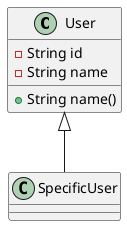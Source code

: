 @startuml
class User {
  -String id
  -String name
  +String name()
}
User <|-- SpecificUser
@enduml